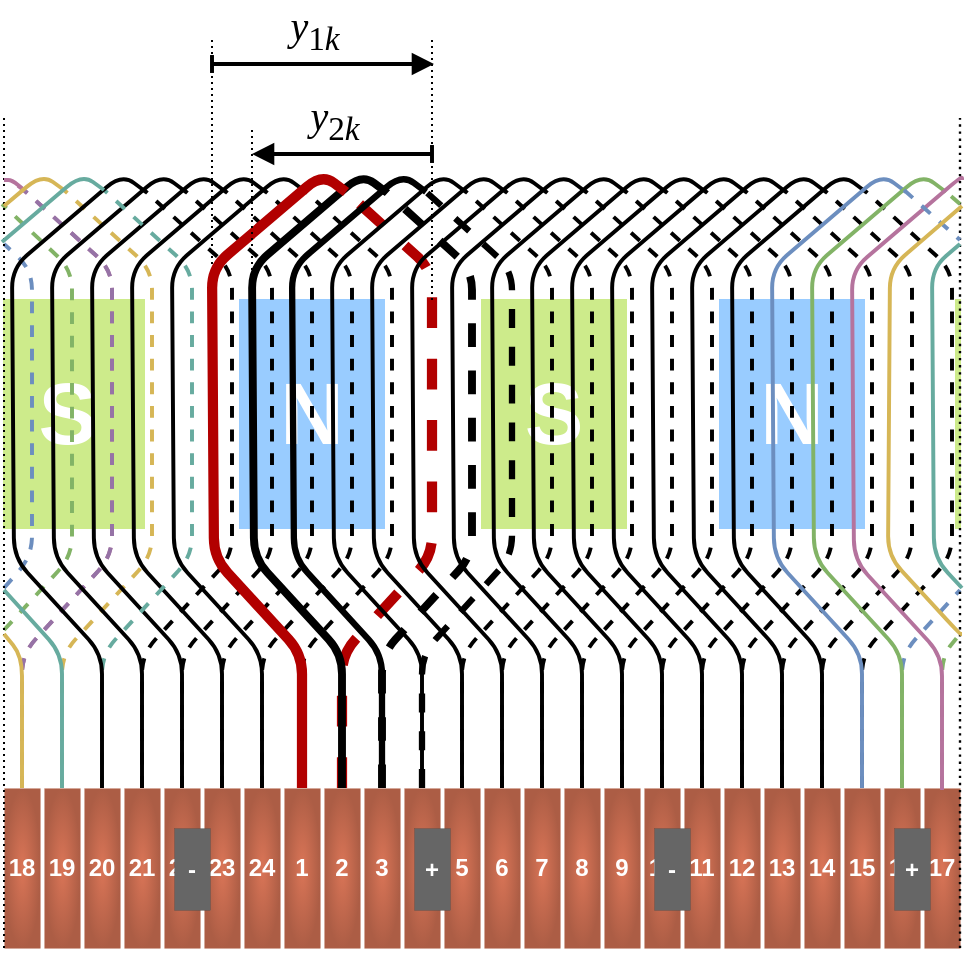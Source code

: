 <mxfile version="27.0.9">
  <diagram name="Page-1" id="zLwfZMLRcO3uAaGRWkhB">
    <mxGraphModel dx="532" dy="1521" grid="1" gridSize="1" guides="1" tooltips="1" connect="1" arrows="1" fold="1" page="1" pageScale="1" pageWidth="827" pageHeight="1169" math="0" shadow="0">
      <root>
        <mxCell id="0" />
        <mxCell id="1" parent="0" />
        <mxCell id="GTpkvmiNxaV79-3oLBid-30" value="&lt;font style=&quot;font-size: 44px; color: rgb(255, 255, 255);&quot;&gt;&lt;b&gt;N&lt;/b&gt;&lt;/font&gt;" style="rounded=0;whiteSpace=wrap;html=1;strokeColor=#99CCFF;fillColor=#99CCFF;movable=1;resizable=1;rotatable=1;deletable=1;editable=1;locked=0;connectable=1;fontColor=#ffffff;" parent="1" vertex="1">
          <mxGeometry x="519" y="91" width="72" height="114" as="geometry" />
        </mxCell>
        <mxCell id="GTpkvmiNxaV79-3oLBid-28" value="&lt;font style=&quot;color: rgb(255, 255, 255);&quot;&gt;&lt;b style=&quot;&quot;&gt;&lt;span style=&quot;font-size: 44px;&quot;&gt;S&lt;/span&gt;&lt;font style=&quot;font-size: 22px;&quot;&gt;&amp;nbsp;&lt;/font&gt;&lt;/b&gt;&lt;/font&gt;" style="rounded=0;whiteSpace=wrap;html=1;strokeColor=#CDEB8B;fillColor=#CDEB8B;movable=1;resizable=1;rotatable=1;deletable=1;editable=1;locked=0;connectable=1;fontColor=#ffffff;" parent="1" vertex="1">
          <mxGeometry x="161" y="91" width="70" height="114" as="geometry" />
        </mxCell>
        <mxCell id="GTpkvmiNxaV79-3oLBid-26" value="&lt;font style=&quot;font-size: 44px; color: rgb(255, 255, 255);&quot;&gt;&lt;b&gt;S&lt;/b&gt;&lt;/font&gt;" style="rounded=0;whiteSpace=wrap;html=1;strokeColor=#CDEB8B;fillColor=#CDEB8B;movable=1;resizable=1;rotatable=1;deletable=1;editable=1;locked=0;connectable=1;fontColor=#ffffff;" parent="1" vertex="1">
          <mxGeometry x="400" y="91" width="72" height="114" as="geometry" />
        </mxCell>
        <mxCell id="GTpkvmiNxaV79-3oLBid-4" value="" style="rounded=0;whiteSpace=wrap;html=1;strokeColor=#CDEB8B;fillColor=#CDEB8B;movable=1;resizable=1;rotatable=1;deletable=1;editable=1;locked=0;connectable=1;fontColor=#ffffff;" parent="1" vertex="1">
          <mxGeometry x="637" y="91" width="2" height="114" as="geometry" />
        </mxCell>
        <mxCell id="yhztme63bc7gSXWzfOLG-131" value="" style="endArrow=none;html=1;rounded=0;dashed=1;dashPattern=1 2;" parent="1" edge="1">
          <mxGeometry width="50" height="50" relative="1" as="geometry">
            <mxPoint x="265" y="139" as="sourcePoint" />
            <mxPoint x="265" y="-39" as="targetPoint" />
          </mxGeometry>
        </mxCell>
        <mxCell id="yhztme63bc7gSXWzfOLG-86" value="" style="endArrow=none;html=1;rounded=1;exitX=0.5;exitY=0;exitDx=0;exitDy=0;curved=0;strokeWidth=1.968;dashed=1;fillColor=#a20025;strokeColor=#B5739D;" parent="1" edge="1">
          <mxGeometry width="50" height="50" relative="1" as="geometry">
            <mxPoint x="170" y="335" as="sourcePoint" />
            <mxPoint x="161" y="31" as="targetPoint" />
            <Array as="points">
              <mxPoint x="170" y="268" />
              <mxPoint x="215" y="219" />
              <mxPoint x="215" y="76" />
              <mxPoint x="171" y="36" />
              <mxPoint x="164" y="31" />
            </Array>
          </mxGeometry>
        </mxCell>
        <mxCell id="yhztme63bc7gSXWzfOLG-84" value="" style="endArrow=none;html=1;rounded=1;exitX=0.5;exitY=0;exitDx=0;exitDy=0;curved=0;strokeWidth=1.968;dashed=1;fillColor=#fff2cc;strokeColor=#D6B656;" parent="1" edge="1">
          <mxGeometry width="50" height="50" relative="1" as="geometry">
            <mxPoint x="190" y="335" as="sourcePoint" />
            <mxPoint x="191" y="36" as="targetPoint" />
            <Array as="points">
              <mxPoint x="190" y="268" />
              <mxPoint x="235" y="219" />
              <mxPoint x="235" y="76" />
            </Array>
          </mxGeometry>
        </mxCell>
        <mxCell id="yhztme63bc7gSXWzfOLG-120" value="" style="endArrow=none;html=1;rounded=1;curved=0;strokeWidth=1.968;dashed=1;strokeColor=#6C8EBF;" parent="1" edge="1">
          <mxGeometry width="50" height="50" relative="1" as="geometry">
            <mxPoint x="610" y="335" as="sourcePoint" />
            <mxPoint x="639" y="236" as="targetPoint" />
            <Array as="points">
              <mxPoint x="610" y="268" />
            </Array>
          </mxGeometry>
        </mxCell>
        <mxCell id="yhztme63bc7gSXWzfOLG-116" value="" style="endArrow=none;html=1;rounded=1;exitX=0.5;exitY=0;exitDx=0;exitDy=0;curved=0;strokeWidth=1.968;dashed=1;strokeColor=#82B366;" parent="1" source="ut4NBQotwpVBYfQdr2g3-36" edge="1">
          <mxGeometry width="50" height="50" relative="1" as="geometry">
            <mxPoint x="627" y="323" as="sourcePoint" />
            <mxPoint x="639" y="258" as="targetPoint" />
            <Array as="points">
              <mxPoint x="630" y="269" />
            </Array>
          </mxGeometry>
        </mxCell>
        <mxCell id="yhztme63bc7gSXWzfOLG-96" value="&lt;font style=&quot;font-size: 44px; color: rgb(255, 255, 255);&quot;&gt;&lt;b&gt;N&lt;/b&gt;&lt;/font&gt;" style="rounded=0;whiteSpace=wrap;html=1;strokeColor=#99CCFF;fillColor=#99CCFF;movable=1;resizable=1;rotatable=1;deletable=1;editable=1;locked=0;connectable=1;fontColor=#ffffff;" parent="1" vertex="1">
          <mxGeometry x="279" y="91" width="72" height="114" as="geometry" />
        </mxCell>
        <mxCell id="ut4NBQotwpVBYfQdr2g3-7" value="&lt;span&gt;18&lt;/span&gt;" style="rounded=0;whiteSpace=wrap;html=1;rotation=0;strokeWidth=0;fillColor=#DA7557;fontStyle=1;fontColor=#FFFFFF;gradientColor=#AC5D45;gradientDirection=radial;strokeColor=#CB6D51;" parent="1" vertex="1">
          <mxGeometry x="161" y="335" width="18" height="80" as="geometry" />
        </mxCell>
        <mxCell id="ut4NBQotwpVBYfQdr2g3-14" value="19" style="rounded=0;whiteSpace=wrap;html=1;rotation=0;strokeWidth=0;fillColor=#DA7557;fontStyle=1;fontColor=#FFFFFF;gradientColor=#AC5D45;gradientDirection=radial;strokeColor=#CB6D51;" parent="1" vertex="1">
          <mxGeometry x="181" y="335" width="18" height="80" as="geometry" />
        </mxCell>
        <mxCell id="ut4NBQotwpVBYfQdr2g3-15" value="20" style="rounded=0;whiteSpace=wrap;html=1;rotation=0;strokeWidth=0;fillColor=#DA7557;fontStyle=1;fontColor=#FFFFFF;gradientColor=#AC5D45;gradientDirection=radial;strokeColor=#CB6D51;" parent="1" vertex="1">
          <mxGeometry x="201" y="335" width="18" height="80" as="geometry" />
        </mxCell>
        <mxCell id="ut4NBQotwpVBYfQdr2g3-16" value="21" style="rounded=0;whiteSpace=wrap;html=1;rotation=0;strokeWidth=0;fillColor=#DA7557;fontStyle=1;fontColor=#FFFFFF;gradientColor=#AC5D45;gradientDirection=radial;strokeColor=#CB6D51;" parent="1" vertex="1">
          <mxGeometry x="221" y="335" width="18" height="80" as="geometry" />
        </mxCell>
        <mxCell id="ut4NBQotwpVBYfQdr2g3-17" value="22" style="rounded=0;whiteSpace=wrap;html=1;rotation=0;strokeWidth=0;fillColor=#DA7557;fontStyle=1;fontColor=#FFFFFF;gradientColor=#AC5D45;gradientDirection=radial;strokeColor=#CB6D51;" parent="1" vertex="1">
          <mxGeometry x="241" y="335" width="18" height="80" as="geometry" />
        </mxCell>
        <mxCell id="ut4NBQotwpVBYfQdr2g3-18" value="23" style="rounded=0;whiteSpace=wrap;html=1;rotation=0;strokeWidth=0;fillColor=#DA7557;fontStyle=1;fontColor=#FFFFFF;gradientColor=#AC5D45;gradientDirection=radial;strokeColor=#CB6D51;" parent="1" vertex="1">
          <mxGeometry x="261" y="335" width="18" height="80" as="geometry" />
        </mxCell>
        <mxCell id="ut4NBQotwpVBYfQdr2g3-19" value="24" style="rounded=0;whiteSpace=wrap;html=1;rotation=0;strokeWidth=0;fillColor=#DA7557;fontStyle=1;fontColor=#FFFFFF;gradientColor=#AC5D45;gradientDirection=radial;strokeColor=#CB6D51;" parent="1" vertex="1">
          <mxGeometry x="281" y="335" width="18" height="80" as="geometry" />
        </mxCell>
        <mxCell id="ut4NBQotwpVBYfQdr2g3-20" value="1" style="rounded=0;whiteSpace=wrap;html=1;rotation=0;strokeWidth=0;fillColor=#DA7557;fontStyle=1;fontColor=#FFFFFF;gradientColor=#AC5D45;gradientDirection=radial;strokeColor=#CB6D51;" parent="1" vertex="1">
          <mxGeometry x="301" y="335" width="18" height="80" as="geometry" />
        </mxCell>
        <mxCell id="ut4NBQotwpVBYfQdr2g3-21" value="2" style="rounded=0;whiteSpace=wrap;html=1;rotation=0;strokeWidth=0;fillColor=#DA7557;fontStyle=1;fontColor=#FFFFFF;gradientColor=#AC5D45;gradientDirection=radial;strokeColor=#CB6D51;" parent="1" vertex="1">
          <mxGeometry x="321" y="335" width="18" height="80" as="geometry" />
        </mxCell>
        <mxCell id="ut4NBQotwpVBYfQdr2g3-22" value="3" style="rounded=0;whiteSpace=wrap;html=1;rotation=0;strokeWidth=0;fillColor=#DA7557;fontStyle=1;fontColor=#FFFFFF;gradientColor=#AC5D45;gradientDirection=radial;strokeColor=#CB6D51;" parent="1" vertex="1">
          <mxGeometry x="341" y="335" width="18" height="80" as="geometry" />
        </mxCell>
        <mxCell id="ut4NBQotwpVBYfQdr2g3-23" value="4" style="rounded=0;whiteSpace=wrap;html=1;rotation=0;strokeWidth=0;fillColor=#DA7557;fontStyle=1;fontColor=#FFFFFF;gradientColor=#AC5D45;gradientDirection=radial;strokeColor=#CB6D51;" parent="1" vertex="1">
          <mxGeometry x="361" y="335" width="18" height="80" as="geometry" />
        </mxCell>
        <mxCell id="ut4NBQotwpVBYfQdr2g3-24" value="5" style="rounded=0;whiteSpace=wrap;html=1;rotation=0;strokeWidth=0;fillColor=#DA7557;fontStyle=1;fontColor=#FFFFFF;gradientColor=#AC5D45;gradientDirection=radial;strokeColor=#CB6D51;" parent="1" vertex="1">
          <mxGeometry x="381" y="335" width="18" height="80" as="geometry" />
        </mxCell>
        <mxCell id="ut4NBQotwpVBYfQdr2g3-25" value="6" style="rounded=0;whiteSpace=wrap;html=1;rotation=0;strokeWidth=0;fillColor=#DA7557;fontStyle=1;fontColor=#FFFFFF;gradientColor=#AC5D45;gradientDirection=radial;strokeColor=#CB6D51;" parent="1" vertex="1">
          <mxGeometry x="401" y="335" width="18" height="80" as="geometry" />
        </mxCell>
        <mxCell id="ut4NBQotwpVBYfQdr2g3-26" value="7" style="rounded=0;whiteSpace=wrap;html=1;rotation=0;strokeWidth=0;fillColor=#DA7557;fontStyle=1;fontColor=#FFFFFF;gradientColor=#AC5D45;gradientDirection=radial;strokeColor=#CB6D51;" parent="1" vertex="1">
          <mxGeometry x="421" y="335" width="18" height="80" as="geometry" />
        </mxCell>
        <mxCell id="ut4NBQotwpVBYfQdr2g3-27" value="8" style="rounded=0;whiteSpace=wrap;html=1;rotation=0;strokeWidth=0;fillColor=#DA7557;fontStyle=1;fontColor=#FFFFFF;gradientColor=#AC5D45;gradientDirection=radial;strokeColor=#CB6D51;" parent="1" vertex="1">
          <mxGeometry x="441" y="335" width="18" height="80" as="geometry" />
        </mxCell>
        <mxCell id="ut4NBQotwpVBYfQdr2g3-28" value="9" style="rounded=0;whiteSpace=wrap;html=1;rotation=0;strokeWidth=0;fillColor=#DA7557;fontStyle=1;fontColor=#FFFFFF;gradientColor=#AC5D45;gradientDirection=radial;strokeColor=#CB6D51;" parent="1" vertex="1">
          <mxGeometry x="461" y="335" width="18" height="80" as="geometry" />
        </mxCell>
        <mxCell id="ut4NBQotwpVBYfQdr2g3-29" value="10" style="rounded=0;whiteSpace=wrap;html=1;rotation=0;strokeWidth=0;fillColor=#DA7557;fontStyle=1;fontColor=#FFFFFF;gradientColor=#AC5D45;gradientDirection=radial;strokeColor=#CB6D51;" parent="1" vertex="1">
          <mxGeometry x="481" y="335" width="18" height="80" as="geometry" />
        </mxCell>
        <mxCell id="ut4NBQotwpVBYfQdr2g3-30" value="11" style="rounded=0;whiteSpace=wrap;html=1;rotation=0;strokeWidth=0;fillColor=#DA7557;fontStyle=1;fontColor=#FFFFFF;gradientColor=#AC5D45;gradientDirection=radial;strokeColor=#CB6D51;" parent="1" vertex="1">
          <mxGeometry x="501" y="335" width="18" height="80" as="geometry" />
        </mxCell>
        <mxCell id="ut4NBQotwpVBYfQdr2g3-31" value="12" style="rounded=0;whiteSpace=wrap;html=1;rotation=0;strokeWidth=0;fillColor=#DA7557;fontStyle=1;fontColor=#FFFFFF;gradientColor=#AC5D45;gradientDirection=radial;strokeColor=#CB6D51;" parent="1" vertex="1">
          <mxGeometry x="521" y="335" width="18" height="80" as="geometry" />
        </mxCell>
        <mxCell id="ut4NBQotwpVBYfQdr2g3-32" value="13" style="rounded=0;whiteSpace=wrap;html=1;rotation=0;strokeWidth=0;fillColor=#DA7557;fontStyle=1;fontColor=#FFFFFF;gradientColor=#AC5D45;gradientDirection=radial;strokeColor=#CB6D51;" parent="1" vertex="1">
          <mxGeometry x="541" y="335" width="18" height="80" as="geometry" />
        </mxCell>
        <mxCell id="ut4NBQotwpVBYfQdr2g3-33" value="14" style="rounded=0;whiteSpace=wrap;html=1;rotation=0;strokeWidth=0;fillColor=#DA7557;fontStyle=1;fontColor=#FFFFFF;gradientColor=#AC5D45;gradientDirection=radial;strokeColor=#CB6D51;" parent="1" vertex="1">
          <mxGeometry x="561" y="335" width="18" height="80" as="geometry" />
        </mxCell>
        <mxCell id="ut4NBQotwpVBYfQdr2g3-34" value="15" style="rounded=0;whiteSpace=wrap;html=1;rotation=0;strokeWidth=0;fillColor=#DA7557;fontStyle=1;fontColor=#FFFFFF;gradientColor=#AC5D45;gradientDirection=radial;strokeColor=#CB6D51;" parent="1" vertex="1">
          <mxGeometry x="581" y="335" width="18" height="80" as="geometry" />
        </mxCell>
        <mxCell id="ut4NBQotwpVBYfQdr2g3-35" value="16" style="rounded=0;whiteSpace=wrap;html=1;rotation=0;strokeWidth=0;fillColor=#DA7557;fontStyle=1;fontColor=#FFFFFF;gradientColor=#AC5D45;gradientDirection=radial;strokeColor=#CB6D51;" parent="1" vertex="1">
          <mxGeometry x="601" y="335" width="18" height="80" as="geometry" />
        </mxCell>
        <mxCell id="ut4NBQotwpVBYfQdr2g3-36" value="17" style="rounded=0;whiteSpace=wrap;html=1;rotation=0;strokeWidth=0;fillColor=#DA7557;fontStyle=1;fontColor=#FFFFFF;gradientColor=#AC5D45;gradientDirection=radial;strokeColor=#CB6D51;" parent="1" vertex="1">
          <mxGeometry x="621" y="335" width="18" height="80" as="geometry" />
        </mxCell>
        <mxCell id="yhztme63bc7gSXWzfOLG-24" value="" style="endArrow=none;html=1;rounded=1;exitX=0.5;exitY=0;exitDx=0;exitDy=0;curved=0;strokeWidth=5.118;dashed=1;fillColor=#e51400;strokeColor=#B20000;movable=0;resizable=0;rotatable=0;deletable=0;editable=0;locked=1;connectable=0;" parent="1" source="ut4NBQotwpVBYfQdr2g3-21" edge="1">
          <mxGeometry width="50" height="50" relative="1" as="geometry">
            <mxPoint x="361" y="232" as="sourcePoint" />
            <mxPoint x="331" y="36" as="targetPoint" />
            <Array as="points">
              <mxPoint x="330" y="268" />
              <mxPoint x="375" y="219" />
              <mxPoint x="375" y="76" />
            </Array>
          </mxGeometry>
        </mxCell>
        <mxCell id="yhztme63bc7gSXWzfOLG-36" value="" style="endArrow=none;html=1;rounded=1;exitX=0.5;exitY=0;exitDx=0;exitDy=0;curved=0;strokeWidth=3.937;" parent="1" edge="1">
          <mxGeometry width="50" height="50" relative="1" as="geometry">
            <mxPoint x="330" y="335" as="sourcePoint" />
            <mxPoint x="352" y="37" as="targetPoint" />
            <Array as="points">
              <mxPoint x="330" y="268" />
              <mxPoint x="286" y="220" />
              <mxPoint x="285" y="75" />
              <mxPoint x="340" y="28" />
            </Array>
          </mxGeometry>
        </mxCell>
        <mxCell id="yhztme63bc7gSXWzfOLG-37" value="" style="endArrow=none;html=1;rounded=1;exitX=0.5;exitY=0;exitDx=0;exitDy=0;curved=0;strokeWidth=3.937;dashed=1;" parent="1" edge="1">
          <mxGeometry width="50" height="50" relative="1" as="geometry">
            <mxPoint x="350" y="335" as="sourcePoint" />
            <mxPoint x="351" y="36" as="targetPoint" />
            <Array as="points">
              <mxPoint x="350" y="268" />
              <mxPoint x="395" y="219" />
              <mxPoint x="395" y="76" />
            </Array>
          </mxGeometry>
        </mxCell>
        <mxCell id="yhztme63bc7gSXWzfOLG-38" value="" style="endArrow=none;html=1;rounded=1;exitX=0.5;exitY=0;exitDx=0;exitDy=0;curved=0;strokeWidth=3.15;" parent="1" edge="1">
          <mxGeometry width="50" height="50" relative="1" as="geometry">
            <mxPoint x="350" y="335" as="sourcePoint" />
            <mxPoint x="372" y="37" as="targetPoint" />
            <Array as="points">
              <mxPoint x="350" y="268" />
              <mxPoint x="306" y="220" />
              <mxPoint x="305" y="75" />
              <mxPoint x="360" y="28" />
            </Array>
          </mxGeometry>
        </mxCell>
        <mxCell id="yhztme63bc7gSXWzfOLG-39" value="" style="endArrow=none;html=1;rounded=1;exitX=0.5;exitY=0;exitDx=0;exitDy=0;curved=0;strokeWidth=3.15;dashed=1;" parent="1" edge="1">
          <mxGeometry width="50" height="50" relative="1" as="geometry">
            <mxPoint x="370" y="335" as="sourcePoint" />
            <mxPoint x="371" y="36" as="targetPoint" />
            <Array as="points">
              <mxPoint x="370" y="268" />
              <mxPoint x="415" y="219" />
              <mxPoint x="415" y="76" />
            </Array>
          </mxGeometry>
        </mxCell>
        <mxCell id="yhztme63bc7gSXWzfOLG-40" value="" style="endArrow=none;html=1;rounded=1;exitX=0.5;exitY=0;exitDx=0;exitDy=0;curved=0;strokeWidth=1.968;" parent="1" edge="1">
          <mxGeometry width="50" height="50" relative="1" as="geometry">
            <mxPoint x="370" y="335" as="sourcePoint" />
            <mxPoint x="392" y="37" as="targetPoint" />
            <Array as="points">
              <mxPoint x="370" y="268" />
              <mxPoint x="326" y="220" />
              <mxPoint x="325" y="75" />
              <mxPoint x="380" y="28" />
            </Array>
          </mxGeometry>
        </mxCell>
        <mxCell id="yhztme63bc7gSXWzfOLG-41" value="" style="endArrow=none;html=1;rounded=1;exitX=0.5;exitY=0;exitDx=0;exitDy=0;curved=0;strokeWidth=1.968;dashed=1;" parent="1" edge="1">
          <mxGeometry width="50" height="50" relative="1" as="geometry">
            <mxPoint x="390" y="335" as="sourcePoint" />
            <mxPoint x="391" y="36" as="targetPoint" />
            <Array as="points">
              <mxPoint x="390" y="268" />
              <mxPoint x="435" y="219" />
              <mxPoint x="435" y="76" />
            </Array>
          </mxGeometry>
        </mxCell>
        <mxCell id="yhztme63bc7gSXWzfOLG-42" value="" style="endArrow=none;html=1;rounded=1;exitX=0.5;exitY=0;exitDx=0;exitDy=0;curved=0;strokeWidth=1.968;" parent="1" edge="1">
          <mxGeometry width="50" height="50" relative="1" as="geometry">
            <mxPoint x="390" y="335" as="sourcePoint" />
            <mxPoint x="412" y="37" as="targetPoint" />
            <Array as="points">
              <mxPoint x="390" y="268" />
              <mxPoint x="346" y="220" />
              <mxPoint x="345" y="75" />
              <mxPoint x="400" y="28" />
            </Array>
          </mxGeometry>
        </mxCell>
        <mxCell id="yhztme63bc7gSXWzfOLG-43" value="" style="endArrow=none;html=1;rounded=1;exitX=0.5;exitY=0;exitDx=0;exitDy=0;curved=0;strokeWidth=1.968;dashed=1;" parent="1" edge="1">
          <mxGeometry width="50" height="50" relative="1" as="geometry">
            <mxPoint x="410" y="335" as="sourcePoint" />
            <mxPoint x="411" y="36" as="targetPoint" />
            <Array as="points">
              <mxPoint x="410" y="268" />
              <mxPoint x="455" y="219" />
              <mxPoint x="455" y="76" />
            </Array>
          </mxGeometry>
        </mxCell>
        <mxCell id="yhztme63bc7gSXWzfOLG-44" value="" style="endArrow=none;html=1;rounded=1;exitX=0.5;exitY=0;exitDx=0;exitDy=0;curved=0;strokeWidth=1.968;" parent="1" edge="1">
          <mxGeometry width="50" height="50" relative="1" as="geometry">
            <mxPoint x="410" y="335" as="sourcePoint" />
            <mxPoint x="432" y="37" as="targetPoint" />
            <Array as="points">
              <mxPoint x="410" y="268" />
              <mxPoint x="366" y="220" />
              <mxPoint x="365" y="75" />
              <mxPoint x="420" y="28" />
            </Array>
          </mxGeometry>
        </mxCell>
        <mxCell id="yhztme63bc7gSXWzfOLG-45" value="" style="endArrow=none;html=1;rounded=1;exitX=0.5;exitY=0;exitDx=0;exitDy=0;curved=0;strokeWidth=1.968;dashed=1;" parent="1" edge="1">
          <mxGeometry width="50" height="50" relative="1" as="geometry">
            <mxPoint x="430" y="335" as="sourcePoint" />
            <mxPoint x="431" y="36" as="targetPoint" />
            <Array as="points">
              <mxPoint x="430" y="268" />
              <mxPoint x="475" y="219" />
              <mxPoint x="475" y="76" />
            </Array>
          </mxGeometry>
        </mxCell>
        <mxCell id="yhztme63bc7gSXWzfOLG-46" value="" style="endArrow=none;html=1;rounded=1;exitX=0.5;exitY=0;exitDx=0;exitDy=0;curved=0;strokeWidth=1.968;" parent="1" edge="1">
          <mxGeometry width="50" height="50" relative="1" as="geometry">
            <mxPoint x="430" y="335" as="sourcePoint" />
            <mxPoint x="452" y="37" as="targetPoint" />
            <Array as="points">
              <mxPoint x="430" y="268" />
              <mxPoint x="386" y="220" />
              <mxPoint x="385" y="75" />
              <mxPoint x="440" y="28" />
            </Array>
          </mxGeometry>
        </mxCell>
        <mxCell id="yhztme63bc7gSXWzfOLG-47" value="" style="endArrow=none;html=1;rounded=1;exitX=0.5;exitY=0;exitDx=0;exitDy=0;curved=0;strokeWidth=1.968;dashed=1;" parent="1" edge="1">
          <mxGeometry width="50" height="50" relative="1" as="geometry">
            <mxPoint x="450" y="335" as="sourcePoint" />
            <mxPoint x="451" y="36" as="targetPoint" />
            <Array as="points">
              <mxPoint x="450" y="268" />
              <mxPoint x="495" y="219" />
              <mxPoint x="495" y="76" />
            </Array>
          </mxGeometry>
        </mxCell>
        <mxCell id="yhztme63bc7gSXWzfOLG-48" value="" style="endArrow=none;html=1;rounded=1;exitX=0.5;exitY=0;exitDx=0;exitDy=0;curved=0;strokeWidth=1.968;" parent="1" edge="1">
          <mxGeometry width="50" height="50" relative="1" as="geometry">
            <mxPoint x="450" y="335" as="sourcePoint" />
            <mxPoint x="472" y="37" as="targetPoint" />
            <Array as="points">
              <mxPoint x="450" y="268" />
              <mxPoint x="406" y="220" />
              <mxPoint x="405" y="75" />
              <mxPoint x="460" y="28" />
            </Array>
          </mxGeometry>
        </mxCell>
        <mxCell id="yhztme63bc7gSXWzfOLG-49" value="" style="endArrow=none;html=1;rounded=1;exitX=0.5;exitY=0;exitDx=0;exitDy=0;curved=0;strokeWidth=1.968;dashed=1;" parent="1" edge="1">
          <mxGeometry width="50" height="50" relative="1" as="geometry">
            <mxPoint x="470" y="335" as="sourcePoint" />
            <mxPoint x="471" y="36" as="targetPoint" />
            <Array as="points">
              <mxPoint x="470" y="268" />
              <mxPoint x="515" y="219" />
              <mxPoint x="515" y="76" />
            </Array>
          </mxGeometry>
        </mxCell>
        <mxCell id="yhztme63bc7gSXWzfOLG-50" value="" style="endArrow=none;html=1;rounded=1;exitX=0.5;exitY=0;exitDx=0;exitDy=0;curved=0;strokeWidth=1.968;" parent="1" edge="1">
          <mxGeometry width="50" height="50" relative="1" as="geometry">
            <mxPoint x="470" y="335" as="sourcePoint" />
            <mxPoint x="492" y="37" as="targetPoint" />
            <Array as="points">
              <mxPoint x="470" y="268" />
              <mxPoint x="426" y="220" />
              <mxPoint x="425" y="75" />
              <mxPoint x="480" y="28" />
            </Array>
          </mxGeometry>
        </mxCell>
        <mxCell id="yhztme63bc7gSXWzfOLG-51" value="" style="endArrow=none;html=1;rounded=1;exitX=0.5;exitY=0;exitDx=0;exitDy=0;curved=0;strokeWidth=1.968;dashed=1;" parent="1" edge="1">
          <mxGeometry width="50" height="50" relative="1" as="geometry">
            <mxPoint x="490" y="335" as="sourcePoint" />
            <mxPoint x="491" y="36" as="targetPoint" />
            <Array as="points">
              <mxPoint x="490" y="268" />
              <mxPoint x="535" y="219" />
              <mxPoint x="535" y="76" />
            </Array>
          </mxGeometry>
        </mxCell>
        <mxCell id="yhztme63bc7gSXWzfOLG-52" value="" style="endArrow=none;html=1;rounded=1;exitX=0.5;exitY=0;exitDx=0;exitDy=0;curved=0;strokeWidth=1.968;" parent="1" edge="1">
          <mxGeometry width="50" height="50" relative="1" as="geometry">
            <mxPoint x="490" y="335" as="sourcePoint" />
            <mxPoint x="512" y="37" as="targetPoint" />
            <Array as="points">
              <mxPoint x="490" y="268" />
              <mxPoint x="446" y="220" />
              <mxPoint x="445" y="75" />
              <mxPoint x="500" y="28" />
            </Array>
          </mxGeometry>
        </mxCell>
        <mxCell id="yhztme63bc7gSXWzfOLG-53" value="" style="endArrow=none;html=1;rounded=1;exitX=0.5;exitY=0;exitDx=0;exitDy=0;curved=0;strokeWidth=1.968;dashed=1;" parent="1" edge="1">
          <mxGeometry width="50" height="50" relative="1" as="geometry">
            <mxPoint x="510" y="335" as="sourcePoint" />
            <mxPoint x="511" y="36" as="targetPoint" />
            <Array as="points">
              <mxPoint x="510" y="268" />
              <mxPoint x="555" y="219" />
              <mxPoint x="555" y="76" />
            </Array>
          </mxGeometry>
        </mxCell>
        <mxCell id="yhztme63bc7gSXWzfOLG-54" value="" style="endArrow=none;html=1;rounded=1;exitX=0.5;exitY=0;exitDx=0;exitDy=0;curved=0;strokeWidth=1.968;" parent="1" edge="1">
          <mxGeometry width="50" height="50" relative="1" as="geometry">
            <mxPoint x="510" y="335" as="sourcePoint" />
            <mxPoint x="532" y="37" as="targetPoint" />
            <Array as="points">
              <mxPoint x="510" y="268" />
              <mxPoint x="466" y="220" />
              <mxPoint x="465" y="75" />
              <mxPoint x="520" y="28" />
            </Array>
          </mxGeometry>
        </mxCell>
        <mxCell id="yhztme63bc7gSXWzfOLG-55" value="" style="endArrow=none;html=1;rounded=1;exitX=0.5;exitY=0;exitDx=0;exitDy=0;curved=0;strokeWidth=1.968;dashed=1;" parent="1" edge="1">
          <mxGeometry width="50" height="50" relative="1" as="geometry">
            <mxPoint x="530" y="335" as="sourcePoint" />
            <mxPoint x="531" y="36" as="targetPoint" />
            <Array as="points">
              <mxPoint x="530" y="268" />
              <mxPoint x="575" y="219" />
              <mxPoint x="575" y="76" />
            </Array>
          </mxGeometry>
        </mxCell>
        <mxCell id="yhztme63bc7gSXWzfOLG-56" value="" style="endArrow=none;html=1;rounded=1;exitX=0.5;exitY=0;exitDx=0;exitDy=0;curved=0;strokeWidth=1.968;" parent="1" edge="1">
          <mxGeometry width="50" height="50" relative="1" as="geometry">
            <mxPoint x="530" y="335" as="sourcePoint" />
            <mxPoint x="552" y="37" as="targetPoint" />
            <Array as="points">
              <mxPoint x="530" y="268" />
              <mxPoint x="486" y="220" />
              <mxPoint x="485" y="75" />
              <mxPoint x="540" y="28" />
            </Array>
          </mxGeometry>
        </mxCell>
        <mxCell id="yhztme63bc7gSXWzfOLG-57" value="" style="endArrow=none;html=1;rounded=1;exitX=0.5;exitY=0;exitDx=0;exitDy=0;curved=0;strokeWidth=1.968;dashed=1;" parent="1" edge="1">
          <mxGeometry width="50" height="50" relative="1" as="geometry">
            <mxPoint x="550" y="335" as="sourcePoint" />
            <mxPoint x="551" y="36" as="targetPoint" />
            <Array as="points">
              <mxPoint x="550" y="268" />
              <mxPoint x="595" y="219" />
              <mxPoint x="595" y="76" />
            </Array>
          </mxGeometry>
        </mxCell>
        <mxCell id="yhztme63bc7gSXWzfOLG-58" value="" style="endArrow=none;html=1;rounded=1;exitX=0.5;exitY=0;exitDx=0;exitDy=0;curved=0;strokeWidth=1.968;" parent="1" edge="1">
          <mxGeometry width="50" height="50" relative="1" as="geometry">
            <mxPoint x="550" y="335" as="sourcePoint" />
            <mxPoint x="572" y="37" as="targetPoint" />
            <Array as="points">
              <mxPoint x="550" y="268" />
              <mxPoint x="506" y="220" />
              <mxPoint x="505" y="75" />
              <mxPoint x="560" y="28" />
            </Array>
          </mxGeometry>
        </mxCell>
        <mxCell id="yhztme63bc7gSXWzfOLG-59" value="" style="endArrow=none;html=1;rounded=1;exitX=0.5;exitY=0;exitDx=0;exitDy=0;curved=0;strokeWidth=1.968;dashed=1;" parent="1" edge="1">
          <mxGeometry width="50" height="50" relative="1" as="geometry">
            <mxPoint x="570" y="335" as="sourcePoint" />
            <mxPoint x="571" y="36" as="targetPoint" />
            <Array as="points">
              <mxPoint x="570" y="268" />
              <mxPoint x="615" y="219" />
              <mxPoint x="615" y="76" />
            </Array>
          </mxGeometry>
        </mxCell>
        <mxCell id="yhztme63bc7gSXWzfOLG-60" value="" style="endArrow=none;html=1;rounded=1;exitX=0.5;exitY=0;exitDx=0;exitDy=0;curved=0;strokeWidth=1.968;" parent="1" edge="1">
          <mxGeometry width="50" height="50" relative="1" as="geometry">
            <mxPoint x="570" y="335" as="sourcePoint" />
            <mxPoint x="592" y="37" as="targetPoint" />
            <Array as="points">
              <mxPoint x="570" y="268" />
              <mxPoint x="526" y="220" />
              <mxPoint x="525" y="75" />
              <mxPoint x="580" y="28" />
            </Array>
          </mxGeometry>
        </mxCell>
        <mxCell id="yhztme63bc7gSXWzfOLG-61" value="" style="endArrow=none;html=1;rounded=1;exitX=0.5;exitY=0;exitDx=0;exitDy=0;curved=0;strokeWidth=1.968;dashed=1;" parent="1" edge="1">
          <mxGeometry width="50" height="50" relative="1" as="geometry">
            <mxPoint x="590" y="335" as="sourcePoint" />
            <mxPoint x="591" y="36" as="targetPoint" />
            <Array as="points">
              <mxPoint x="590" y="268" />
              <mxPoint x="635" y="219" />
              <mxPoint x="635" y="76" />
            </Array>
          </mxGeometry>
        </mxCell>
        <mxCell id="yhztme63bc7gSXWzfOLG-62" value="" style="endArrow=none;html=1;rounded=1;exitX=0.5;exitY=0;exitDx=0;exitDy=0;curved=0;strokeWidth=1.968;fillColor=#dae8fc;strokeColor=#6c8ebf;" parent="1" edge="1">
          <mxGeometry width="50" height="50" relative="1" as="geometry">
            <mxPoint x="590" y="335" as="sourcePoint" />
            <mxPoint x="612" y="37" as="targetPoint" />
            <Array as="points">
              <mxPoint x="590" y="268" />
              <mxPoint x="546" y="220" />
              <mxPoint x="545" y="75" />
              <mxPoint x="600" y="28" />
            </Array>
          </mxGeometry>
        </mxCell>
        <mxCell id="yhztme63bc7gSXWzfOLG-63" value="" style="endArrow=none;html=1;rounded=1;curved=0;strokeWidth=1.968;dashed=1;fillColor=#dae8fc;strokeColor=#6c8ebf;" parent="1" edge="1">
          <mxGeometry width="50" height="50" relative="1" as="geometry">
            <mxPoint x="161" y="235" as="sourcePoint" />
            <mxPoint x="161" y="63" as="targetPoint" />
            <Array as="points">
              <mxPoint x="175" y="219" />
              <mxPoint x="175" y="76" />
            </Array>
          </mxGeometry>
        </mxCell>
        <mxCell id="yhztme63bc7gSXWzfOLG-64" value="" style="endArrow=none;html=1;rounded=1;exitX=0.5;exitY=0;exitDx=0;exitDy=0;curved=0;strokeWidth=1.968;fillColor=#d5e8d4;strokeColor=#82B366;" parent="1" edge="1">
          <mxGeometry width="50" height="50" relative="1" as="geometry">
            <mxPoint x="610" y="335" as="sourcePoint" />
            <mxPoint x="632" y="37" as="targetPoint" />
            <Array as="points">
              <mxPoint x="610" y="268" />
              <mxPoint x="566" y="220" />
              <mxPoint x="565" y="75" />
              <mxPoint x="620" y="28" />
            </Array>
          </mxGeometry>
        </mxCell>
        <mxCell id="yhztme63bc7gSXWzfOLG-65" value="" style="endArrow=none;html=1;rounded=1;curved=0;strokeWidth=1.968;dashed=1;fillColor=#d5e8d4;strokeColor=#82B366;" parent="1" edge="1">
          <mxGeometry width="50" height="50" relative="1" as="geometry">
            <mxPoint x="161" y="256" as="sourcePoint" />
            <mxPoint x="160" y="43" as="targetPoint" />
            <Array as="points">
              <mxPoint x="195" y="219" />
              <mxPoint x="195" y="76" />
            </Array>
          </mxGeometry>
        </mxCell>
        <mxCell id="yhztme63bc7gSXWzfOLG-66" value="" style="endArrow=none;html=1;rounded=1;exitX=0.5;exitY=0;exitDx=0;exitDy=0;curved=0;strokeWidth=1.968;fillColor=#e1d5e7;strokeColor=#B5739D;" parent="1" edge="1">
          <mxGeometry width="50" height="50" relative="1" as="geometry">
            <mxPoint x="630" y="336" as="sourcePoint" />
            <mxPoint x="640" y="31" as="targetPoint" />
            <Array as="points">
              <mxPoint x="630" y="269" />
              <mxPoint x="586" y="221" />
              <mxPoint x="585" y="76" />
              <mxPoint x="640" y="29" />
            </Array>
          </mxGeometry>
        </mxCell>
        <mxCell id="yhztme63bc7gSXWzfOLG-67" value="" style="endArrow=none;html=1;rounded=1;exitX=0.5;exitY=0;exitDx=0;exitDy=0;curved=0;strokeWidth=1.968;dashed=1;fillColor=#e1d5e7;strokeColor=#9673a6;" parent="1" edge="1">
          <mxGeometry width="50" height="50" relative="1" as="geometry">
            <mxPoint x="170" y="335" as="sourcePoint" />
            <mxPoint x="171" y="36" as="targetPoint" />
            <Array as="points">
              <mxPoint x="170" y="268" />
              <mxPoint x="215" y="219" />
              <mxPoint x="215" y="76" />
            </Array>
          </mxGeometry>
        </mxCell>
        <mxCell id="yhztme63bc7gSXWzfOLG-68" value="" style="endArrow=none;html=1;rounded=0;exitX=1;exitY=1;exitDx=0;exitDy=0;entryX=1;entryY=1;entryDx=0;entryDy=0;fillColor=#0050ef;strokeColor=#000000;dashed=1;strokeWidth=1.181;dashPattern=1 2;" parent="1" source="ut4NBQotwpVBYfQdr2g3-36" edge="1">
          <mxGeometry width="50" height="50" relative="1" as="geometry">
            <mxPoint x="627" y="408" as="sourcePoint" />
            <mxPoint x="639.0" y="-6.821e-13" as="targetPoint" />
          </mxGeometry>
        </mxCell>
        <mxCell id="yhztme63bc7gSXWzfOLG-71" value="" style="endArrow=none;html=1;rounded=1;exitX=0.5;exitY=0;exitDx=0;exitDy=0;curved=0;strokeWidth=1.968;" parent="1" edge="1">
          <mxGeometry width="50" height="50" relative="1" as="geometry">
            <mxPoint x="290" y="335" as="sourcePoint" />
            <mxPoint x="312" y="37" as="targetPoint" />
            <Array as="points">
              <mxPoint x="290" y="268" />
              <mxPoint x="246" y="220" />
              <mxPoint x="245" y="75" />
              <mxPoint x="300" y="28" />
            </Array>
          </mxGeometry>
        </mxCell>
        <mxCell id="yhztme63bc7gSXWzfOLG-72" value="" style="endArrow=none;html=1;rounded=1;exitX=0.5;exitY=0;exitDx=0;exitDy=0;curved=0;strokeWidth=1.968;dashed=1;" parent="1" edge="1">
          <mxGeometry width="50" height="50" relative="1" as="geometry">
            <mxPoint x="310" y="335" as="sourcePoint" />
            <mxPoint x="311" y="36" as="targetPoint" />
            <Array as="points">
              <mxPoint x="310" y="268" />
              <mxPoint x="355" y="219" />
              <mxPoint x="355" y="76" />
            </Array>
          </mxGeometry>
        </mxCell>
        <mxCell id="yhztme63bc7gSXWzfOLG-74" value="" style="endArrow=none;html=1;rounded=1;exitX=0.5;exitY=0;exitDx=0;exitDy=0;curved=0;strokeWidth=1.968;dashed=1;" parent="1" edge="1">
          <mxGeometry width="50" height="50" relative="1" as="geometry">
            <mxPoint x="290" y="335" as="sourcePoint" />
            <mxPoint x="291" y="36" as="targetPoint" />
            <Array as="points">
              <mxPoint x="290" y="268" />
              <mxPoint x="335" y="219" />
              <mxPoint x="335" y="76" />
            </Array>
          </mxGeometry>
        </mxCell>
        <mxCell id="yhztme63bc7gSXWzfOLG-73" value="" style="endArrow=none;html=1;rounded=1;exitX=0.5;exitY=0;exitDx=0;exitDy=0;curved=0;strokeWidth=1.968;" parent="1" edge="1">
          <mxGeometry width="50" height="50" relative="1" as="geometry">
            <mxPoint x="270" y="335" as="sourcePoint" />
            <mxPoint x="292" y="37" as="targetPoint" />
            <Array as="points">
              <mxPoint x="270" y="268" />
              <mxPoint x="226" y="220" />
              <mxPoint x="225" y="75" />
              <mxPoint x="280" y="28" />
            </Array>
          </mxGeometry>
        </mxCell>
        <mxCell id="yhztme63bc7gSXWzfOLG-75" value="" style="endArrow=none;html=1;rounded=1;exitX=0.5;exitY=0;exitDx=0;exitDy=0;curved=0;strokeWidth=1.968;" parent="1" edge="1">
          <mxGeometry width="50" height="50" relative="1" as="geometry">
            <mxPoint x="250" y="335" as="sourcePoint" />
            <mxPoint x="272" y="37" as="targetPoint" />
            <Array as="points">
              <mxPoint x="250" y="268" />
              <mxPoint x="206" y="220" />
              <mxPoint x="205" y="75" />
              <mxPoint x="260" y="28" />
            </Array>
          </mxGeometry>
        </mxCell>
        <mxCell id="yhztme63bc7gSXWzfOLG-76" value="" style="endArrow=none;html=1;rounded=1;exitX=0.5;exitY=0;exitDx=0;exitDy=0;curved=0;strokeWidth=1.968;dashed=1;" parent="1" edge="1">
          <mxGeometry width="50" height="50" relative="1" as="geometry">
            <mxPoint x="270" y="335" as="sourcePoint" />
            <mxPoint x="271" y="36" as="targetPoint" />
            <Array as="points">
              <mxPoint x="270" y="268" />
              <mxPoint x="315" y="219" />
              <mxPoint x="315" y="76" />
            </Array>
          </mxGeometry>
        </mxCell>
        <mxCell id="yhztme63bc7gSXWzfOLG-77" value="" style="endArrow=none;html=1;rounded=1;exitX=0.5;exitY=0;exitDx=0;exitDy=0;curved=0;strokeWidth=1.968;" parent="1" edge="1">
          <mxGeometry width="50" height="50" relative="1" as="geometry">
            <mxPoint x="230" y="335" as="sourcePoint" />
            <mxPoint x="252" y="37" as="targetPoint" />
            <Array as="points">
              <mxPoint x="230" y="268" />
              <mxPoint x="186" y="220" />
              <mxPoint x="185" y="75" />
              <mxPoint x="240" y="28" />
            </Array>
          </mxGeometry>
        </mxCell>
        <mxCell id="yhztme63bc7gSXWzfOLG-78" value="" style="endArrow=none;html=1;rounded=1;exitX=0.5;exitY=0;exitDx=0;exitDy=0;curved=0;strokeWidth=1.968;dashed=1;" parent="1" edge="1">
          <mxGeometry width="50" height="50" relative="1" as="geometry">
            <mxPoint x="250" y="335" as="sourcePoint" />
            <mxPoint x="251" y="36" as="targetPoint" />
            <Array as="points">
              <mxPoint x="250" y="268" />
              <mxPoint x="295" y="219" />
              <mxPoint x="295" y="76" />
            </Array>
          </mxGeometry>
        </mxCell>
        <mxCell id="yhztme63bc7gSXWzfOLG-80" value="" style="endArrow=none;html=1;rounded=1;exitX=0.5;exitY=0;exitDx=0;exitDy=0;curved=0;strokeWidth=1.968;dashed=1;" parent="1" edge="1">
          <mxGeometry width="50" height="50" relative="1" as="geometry">
            <mxPoint x="230" y="335" as="sourcePoint" />
            <mxPoint x="231" y="36" as="targetPoint" />
            <Array as="points">
              <mxPoint x="230" y="268" />
              <mxPoint x="275" y="219" />
              <mxPoint x="275" y="76" />
            </Array>
          </mxGeometry>
        </mxCell>
        <mxCell id="yhztme63bc7gSXWzfOLG-82" value="" style="endArrow=none;html=1;rounded=1;exitX=0.5;exitY=0;exitDx=0;exitDy=0;curved=0;strokeWidth=1.968;dashed=1;fillColor=#ffe6cc;strokeColor=light-dark(#67AB9F,#996500);" parent="1" edge="1">
          <mxGeometry width="50" height="50" relative="1" as="geometry">
            <mxPoint x="210" y="335" as="sourcePoint" />
            <mxPoint x="211" y="36" as="targetPoint" />
            <Array as="points">
              <mxPoint x="210" y="268" />
              <mxPoint x="255" y="219" />
              <mxPoint x="255" y="76" />
            </Array>
          </mxGeometry>
        </mxCell>
        <mxCell id="yhztme63bc7gSXWzfOLG-94" value="" style="endArrow=none;html=1;rounded=0;exitX=0;exitY=1;exitDx=0;exitDy=0;entryX=0;entryY=1;entryDx=0;entryDy=0;dashed=1;dashPattern=1 2;strokeColor=#000000;" parent="1" target="ut4NBQotwpVBYfQdr2g3-7" edge="1">
          <mxGeometry width="50" height="50" relative="1" as="geometry">
            <mxPoint x="161" y="-2.274e-13" as="sourcePoint" />
            <mxPoint x="310" y="68" as="targetPoint" />
          </mxGeometry>
        </mxCell>
        <mxCell id="yhztme63bc7gSXWzfOLG-109" value="+" style="rounded=0;whiteSpace=wrap;html=1;rotation=0;strokeWidth=0;fillColor=#666666;fontStyle=1;fontColor=#FFFFFF;" parent="1" vertex="1">
          <mxGeometry x="366" y="355" width="18" height="41" as="geometry" />
        </mxCell>
        <mxCell id="yhztme63bc7gSXWzfOLG-110" value="-" style="rounded=0;whiteSpace=wrap;html=1;rotation=0;strokeWidth=0;fillColor=#666666;fontStyle=1;fontColor=#FFFFFF;" parent="1" vertex="1">
          <mxGeometry x="486" y="355" width="18" height="41" as="geometry" />
        </mxCell>
        <mxCell id="yhztme63bc7gSXWzfOLG-111" value="+" style="rounded=0;whiteSpace=wrap;html=1;rotation=0;strokeWidth=0;fillColor=#666666;fontStyle=1;fontColor=#FFFFFF;" parent="1" vertex="1">
          <mxGeometry x="606" y="355" width="18" height="41" as="geometry" />
        </mxCell>
        <mxCell id="yhztme63bc7gSXWzfOLG-112" value="-" style="rounded=0;whiteSpace=wrap;html=1;rotation=0;strokeWidth=0;fillColor=#666666;fontStyle=1;fontColor=#FFFFFF;" parent="1" vertex="1">
          <mxGeometry x="246" y="355" width="18" height="41" as="geometry" />
        </mxCell>
        <mxCell id="yhztme63bc7gSXWzfOLG-115" value="" style="endArrow=none;html=1;rounded=1;strokeWidth=1.968;curved=0;fillColor=#76608a;strokeColor=#B5739D;" parent="1" edge="1">
          <mxGeometry width="50" height="50" relative="1" as="geometry">
            <mxPoint x="161" y="31" as="sourcePoint" />
            <mxPoint x="171" y="36" as="targetPoint" />
            <Array as="points">
              <mxPoint x="165" y="31" />
            </Array>
          </mxGeometry>
        </mxCell>
        <mxCell id="yhztme63bc7gSXWzfOLG-117" value="" style="endArrow=none;html=1;rounded=0;strokeWidth=1.968;dashed=1;strokeColor=#82B366;" parent="1" edge="1">
          <mxGeometry width="50" height="50" relative="1" as="geometry">
            <mxPoint x="639" y="43" as="sourcePoint" />
            <mxPoint x="631" y="36" as="targetPoint" />
          </mxGeometry>
        </mxCell>
        <mxCell id="yhztme63bc7gSXWzfOLG-121" value="" style="endArrow=none;html=1;rounded=0;strokeWidth=1.968;dashed=1;strokeColor=#6C8EBF;" parent="1" edge="1">
          <mxGeometry width="50" height="50" relative="1" as="geometry">
            <mxPoint x="611" y="36" as="sourcePoint" />
            <mxPoint x="639" y="61" as="targetPoint" />
          </mxGeometry>
        </mxCell>
        <mxCell id="yhztme63bc7gSXWzfOLG-123" value="" style="endArrow=none;html=1;rounded=1;curved=0;strokeWidth=1.968;strokeColor=#D6B656;" parent="1" edge="1">
          <mxGeometry width="50" height="50" relative="1" as="geometry">
            <mxPoint x="640" y="258" as="sourcePoint" />
            <mxPoint x="640" y="44" as="targetPoint" />
            <Array as="points">
              <mxPoint x="639" y="258" />
              <mxPoint x="603" y="219" />
              <mxPoint x="604" y="75" />
            </Array>
          </mxGeometry>
        </mxCell>
        <mxCell id="yhztme63bc7gSXWzfOLG-79" value="" style="endArrow=none;html=1;rounded=1;exitX=0.5;exitY=0;exitDx=0;exitDy=0;curved=0;strokeWidth=1.968;" parent="1" edge="1">
          <mxGeometry width="50" height="50" relative="1" as="geometry">
            <mxPoint x="210" y="335" as="sourcePoint" />
            <mxPoint x="232" y="37" as="targetPoint" />
            <Array as="points">
              <mxPoint x="210" y="268" />
              <mxPoint x="166" y="220" />
              <mxPoint x="165" y="75" />
              <mxPoint x="220" y="28" />
            </Array>
          </mxGeometry>
        </mxCell>
        <mxCell id="yhztme63bc7gSXWzfOLG-125" value="" style="endArrow=none;html=1;rounded=1;exitX=0.5;exitY=0;exitDx=0;exitDy=0;curved=0;strokeColor=#D6B656;strokeWidth=1.968;" parent="1" source="ut4NBQotwpVBYfQdr2g3-7" edge="1">
          <mxGeometry width="50" height="50" relative="1" as="geometry">
            <mxPoint x="190" y="358" as="sourcePoint" />
            <mxPoint x="161" y="258" as="targetPoint" />
            <Array as="points">
              <mxPoint x="170" y="269" />
            </Array>
          </mxGeometry>
        </mxCell>
        <mxCell id="yhztme63bc7gSXWzfOLG-126" value="" style="endArrow=none;html=1;rounded=1;curved=0;strokeWidth=1.968;strokeColor=#D6B656;" parent="1" edge="1">
          <mxGeometry width="50" height="50" relative="1" as="geometry">
            <mxPoint x="161" y="44" as="sourcePoint" />
            <mxPoint x="191" y="36" as="targetPoint" />
            <Array as="points">
              <mxPoint x="180" y="28" />
            </Array>
          </mxGeometry>
        </mxCell>
        <mxCell id="yhztme63bc7gSXWzfOLG-127" value="" style="endArrow=none;html=1;rounded=1;exitX=0.5;exitY=0;exitDx=0;exitDy=0;curved=0;strokeWidth=1.968;strokeColor=#67AB9F;" parent="1" source="ut4NBQotwpVBYfQdr2g3-14" edge="1">
          <mxGeometry width="50" height="50" relative="1" as="geometry">
            <mxPoint x="241" y="188" as="sourcePoint" />
            <mxPoint x="161" y="236" as="targetPoint" />
            <Array as="points">
              <mxPoint x="190" y="268" />
            </Array>
          </mxGeometry>
        </mxCell>
        <mxCell id="yhztme63bc7gSXWzfOLG-128" value="" style="endArrow=none;html=1;rounded=1;curved=0;strokeWidth=1.968;strokeColor=#67AB9F;" parent="1" edge="1">
          <mxGeometry width="50" height="50" relative="1" as="geometry">
            <mxPoint x="160" y="62" as="sourcePoint" />
            <mxPoint x="211" y="36" as="targetPoint" />
            <Array as="points">
              <mxPoint x="200" y="28" />
            </Array>
          </mxGeometry>
        </mxCell>
        <mxCell id="yhztme63bc7gSXWzfOLG-23" value="" style="endArrow=none;html=1;rounded=1;exitX=0.5;exitY=0;exitDx=0;exitDy=0;curved=0;strokeWidth=5.118;fillColor=#e51400;strokeColor=#B20000;" parent="1" source="ut4NBQotwpVBYfQdr2g3-20" edge="1">
          <mxGeometry width="50" height="50" relative="1" as="geometry">
            <mxPoint x="281" y="253" as="sourcePoint" />
            <mxPoint x="332" y="37" as="targetPoint" />
            <Array as="points">
              <mxPoint x="310" y="268" />
              <mxPoint x="266" y="220" />
              <mxPoint x="265" y="75" />
              <mxPoint x="320" y="28" />
            </Array>
          </mxGeometry>
        </mxCell>
        <mxCell id="yhztme63bc7gSXWzfOLG-130" value="" style="endArrow=none;html=1;rounded=1;curved=0;strokeWidth=1.968;strokeColor=#67AB9F;" parent="1" edge="1">
          <mxGeometry width="50" height="50" relative="1" as="geometry">
            <mxPoint x="640" y="235" as="sourcePoint" />
            <mxPoint x="639" y="63" as="targetPoint" />
            <Array as="points">
              <mxPoint x="626" y="220" />
              <mxPoint x="625" y="75" />
            </Array>
          </mxGeometry>
        </mxCell>
        <mxCell id="yhztme63bc7gSXWzfOLG-132" value="" style="endArrow=none;html=1;rounded=0;dashed=1;dashPattern=1 2;" parent="1" edge="1">
          <mxGeometry width="50" height="50" relative="1" as="geometry">
            <mxPoint x="375" y="91" as="sourcePoint" />
            <mxPoint x="375" y="-39" as="targetPoint" />
          </mxGeometry>
        </mxCell>
        <mxCell id="yhztme63bc7gSXWzfOLG-133" value="" style="endArrow=none;html=1;rounded=0;dashed=1;dashPattern=1 2;" parent="1" edge="1">
          <mxGeometry width="50" height="50" relative="1" as="geometry">
            <mxPoint x="285" y="91" as="sourcePoint" />
            <mxPoint x="285" y="4" as="targetPoint" />
          </mxGeometry>
        </mxCell>
        <mxCell id="yhztme63bc7gSXWzfOLG-134" value="" style="endArrow=baseDash;startArrow=block;html=1;rounded=0;startFill=1;endFill=0;strokeWidth=1.968;" parent="1" edge="1">
          <mxGeometry width="50" height="50" relative="1" as="geometry">
            <mxPoint x="285" y="18" as="sourcePoint" />
            <mxPoint x="375" y="18" as="targetPoint" />
          </mxGeometry>
        </mxCell>
        <mxCell id="yhztme63bc7gSXWzfOLG-135" value="&lt;font style=&quot;font-size: 20px;&quot; face=&quot;Times New Roman&quot;&gt;&lt;i style=&quot;&quot;&gt;y&lt;/i&gt;&lt;sub style=&quot;&quot;&gt;2&lt;i style=&quot;&quot;&gt;k&lt;/i&gt;&lt;/sub&gt;&lt;/font&gt;" style="edgeLabel;html=1;align=center;verticalAlign=bottom;resizable=0;points=[];labelPosition=center;verticalLabelPosition=top;" parent="yhztme63bc7gSXWzfOLG-134" vertex="1" connectable="0">
          <mxGeometry x="-0.091" y="1" relative="1" as="geometry">
            <mxPoint as="offset" />
          </mxGeometry>
        </mxCell>
        <mxCell id="yhztme63bc7gSXWzfOLG-136" value="" style="endArrow=block;startArrow=baseDash;html=1;rounded=0;startFill=0;strokeWidth=1.968;endFill=1;" parent="1" edge="1">
          <mxGeometry width="50" height="50" relative="1" as="geometry">
            <mxPoint x="265" y="-27" as="sourcePoint" />
            <mxPoint x="376" y="-27" as="targetPoint" />
          </mxGeometry>
        </mxCell>
        <mxCell id="yhztme63bc7gSXWzfOLG-137" value="&lt;font style=&quot;font-size: 20px;&quot; face=&quot;Times New Roman&quot;&gt;&lt;i style=&quot;&quot;&gt;y&lt;/i&gt;&lt;sub style=&quot;&quot;&gt;1&lt;i style=&quot;&quot;&gt;k&lt;/i&gt;&lt;/sub&gt;&lt;/font&gt;" style="edgeLabel;html=1;align=center;verticalAlign=bottom;resizable=0;points=[];labelPosition=center;verticalLabelPosition=top;" parent="yhztme63bc7gSXWzfOLG-136" vertex="1" connectable="0">
          <mxGeometry x="-0.091" y="1" relative="1" as="geometry">
            <mxPoint as="offset" />
          </mxGeometry>
        </mxCell>
      </root>
    </mxGraphModel>
  </diagram>
</mxfile>
